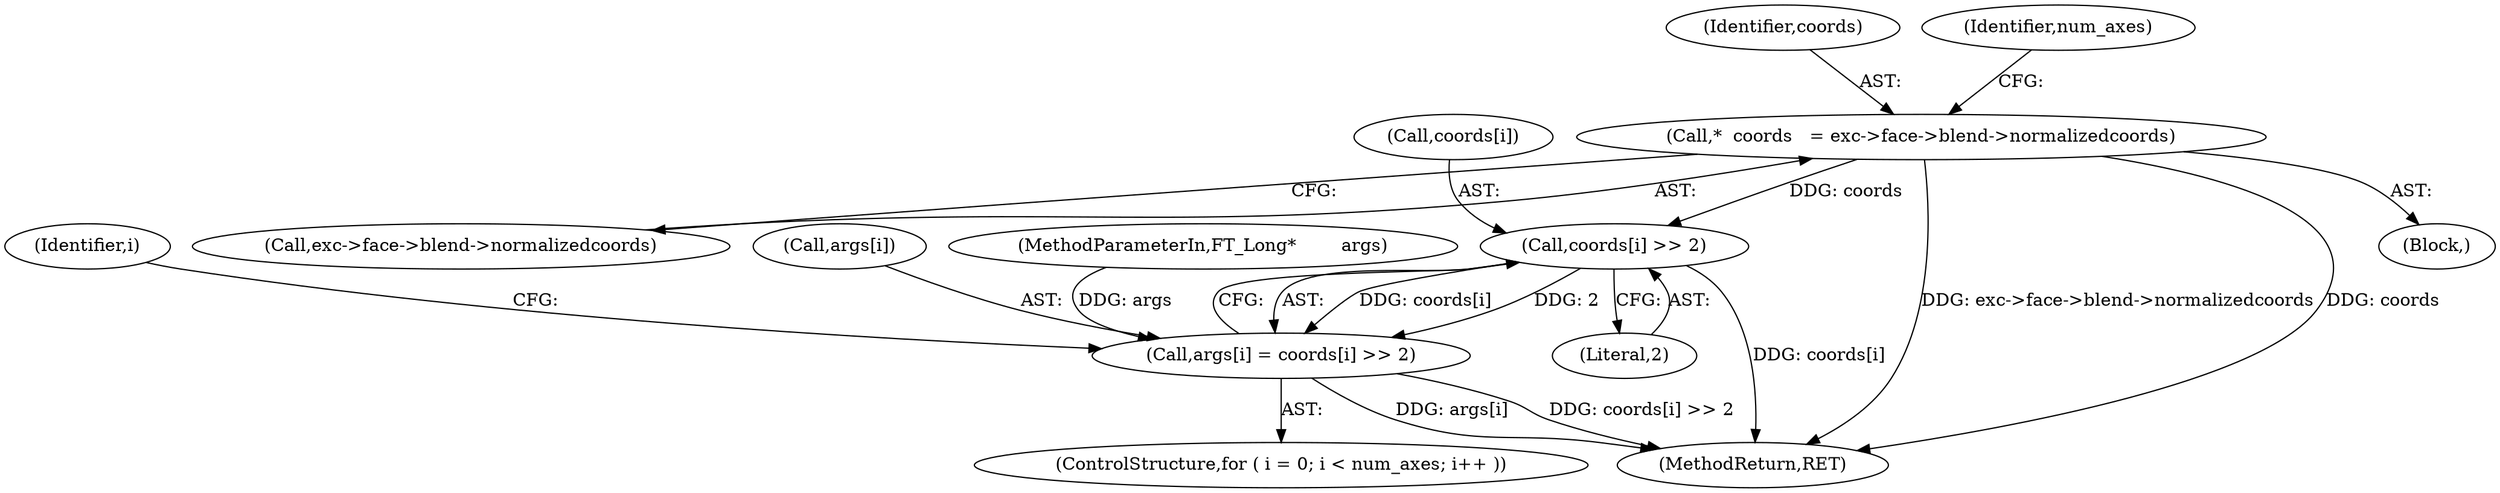 digraph "0_savannah_29c759284e305ec428703c9a5831d0b1fc3497ef@array" {
"1000162" [label="(Call,coords[i] >> 2)"];
"1000116" [label="(Call,*  coords   = exc->face->blend->normalizedcoords)"];
"1000158" [label="(Call,args[i] = coords[i] >> 2)"];
"1000158" [label="(Call,args[i] = coords[i] >> 2)"];
"1000149" [label="(ControlStructure,for ( i = 0; i < num_axes; i++ ))"];
"1000183" [label="(MethodReturn,RET)"];
"1000163" [label="(Call,coords[i])"];
"1000162" [label="(Call,coords[i] >> 2)"];
"1000116" [label="(Call,*  coords   = exc->face->blend->normalizedcoords)"];
"1000117" [label="(Identifier,coords)"];
"1000157" [label="(Identifier,i)"];
"1000159" [label="(Call,args[i])"];
"1000103" [label="(MethodParameterIn,FT_Long*        args)"];
"1000104" [label="(Block,)"];
"1000166" [label="(Literal,2)"];
"1000118" [label="(Call,exc->face->blend->normalizedcoords)"];
"1000128" [label="(Identifier,num_axes)"];
"1000162" -> "1000158"  [label="AST: "];
"1000162" -> "1000166"  [label="CFG: "];
"1000163" -> "1000162"  [label="AST: "];
"1000166" -> "1000162"  [label="AST: "];
"1000158" -> "1000162"  [label="CFG: "];
"1000162" -> "1000183"  [label="DDG: coords[i]"];
"1000162" -> "1000158"  [label="DDG: coords[i]"];
"1000162" -> "1000158"  [label="DDG: 2"];
"1000116" -> "1000162"  [label="DDG: coords"];
"1000116" -> "1000104"  [label="AST: "];
"1000116" -> "1000118"  [label="CFG: "];
"1000117" -> "1000116"  [label="AST: "];
"1000118" -> "1000116"  [label="AST: "];
"1000128" -> "1000116"  [label="CFG: "];
"1000116" -> "1000183"  [label="DDG: exc->face->blend->normalizedcoords"];
"1000116" -> "1000183"  [label="DDG: coords"];
"1000158" -> "1000149"  [label="AST: "];
"1000159" -> "1000158"  [label="AST: "];
"1000157" -> "1000158"  [label="CFG: "];
"1000158" -> "1000183"  [label="DDG: args[i]"];
"1000158" -> "1000183"  [label="DDG: coords[i] >> 2"];
"1000103" -> "1000158"  [label="DDG: args"];
}
